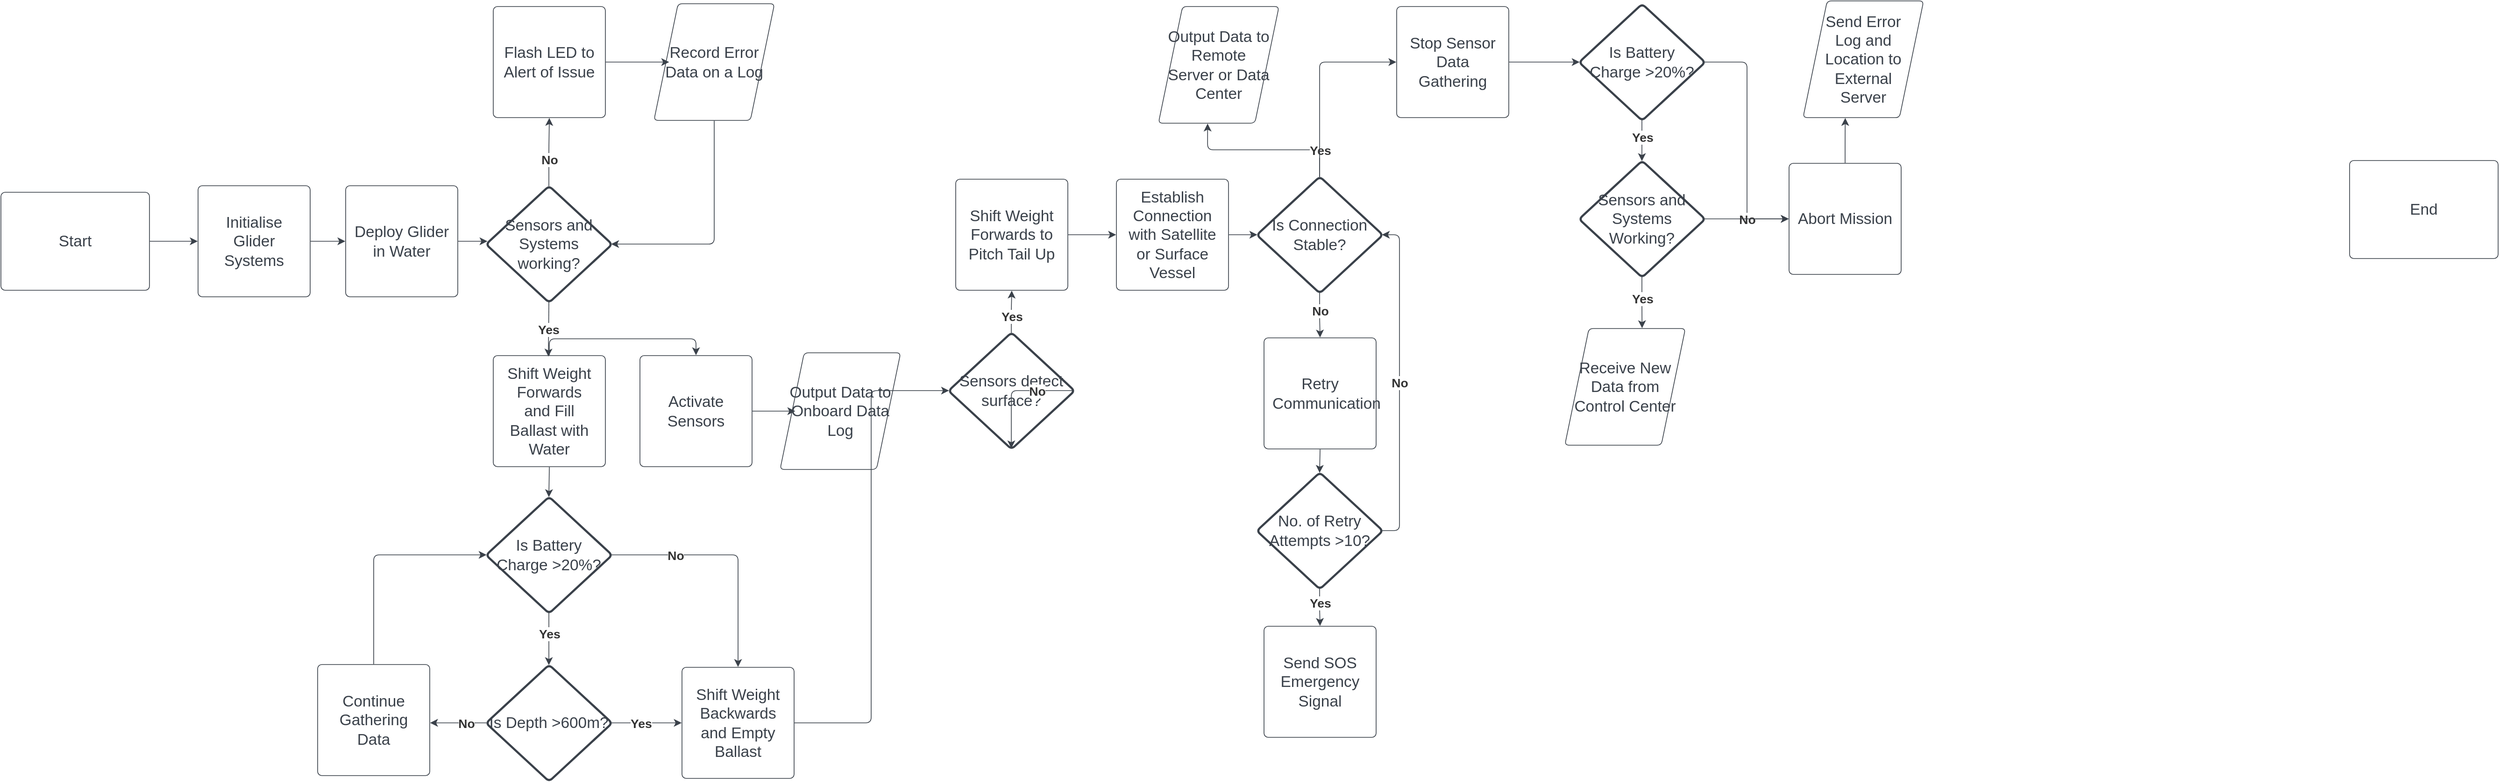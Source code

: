 <mxfile version="22.1.8" type="github">
  <diagram name="Page-1" id="x3W6leY62-dWqcaIC-tP">
    <mxGraphModel dx="2793" dy="803" grid="1" gridSize="10" guides="1" tooltips="1" connect="1" arrows="1" fold="1" page="1" pageScale="1" pageWidth="1600" pageHeight="900" math="0" shadow="0">
      <root>
        <mxCell id="0" />
        <mxCell id="1" parent="0" />
        <mxCell id="s7WTnuPXNOW6J2skyEX7-1" value="Start" style="html=1;overflow=block;blockSpacing=1;whiteSpace=wrap;fontSize=16.7;fontColor=#3a414a;spacing=3.8;strokeColor=#3a414a;strokeOpacity=100;fillOpacity=100;rounded=1;absoluteArcSize=1;arcSize=9;fillColor=#ffffff;strokeWidth=0.8;lucidId=AsTVSzRflWPJ;" vertex="1" parent="1">
          <mxGeometry x="-1400" y="625" width="159" height="105" as="geometry" />
        </mxCell>
        <mxCell id="s7WTnuPXNOW6J2skyEX7-2" value="End" style="html=1;overflow=block;blockSpacing=1;whiteSpace=wrap;fontSize=16.7;fontColor=#3a414a;spacing=3.8;strokeColor=#3a414a;strokeOpacity=100;fillOpacity=100;rounded=1;absoluteArcSize=1;arcSize=9;fillColor=#ffffff;strokeWidth=0.8;lucidId=AsTVDT.uQgR-;" vertex="1" parent="1">
          <mxGeometry x="1114" y="591" width="159" height="105" as="geometry" />
        </mxCell>
        <mxCell id="s7WTnuPXNOW6J2skyEX7-3" value="" style="html=1;jettySize=18;whiteSpace=wrap;fontSize=13;strokeColor=#3a414a;strokeOpacity=100;strokeWidth=0.8;rounded=1;arcSize=12;edgeStyle=orthogonalEdgeStyle;startArrow=none;exitX=1.002;exitY=0.5;exitPerimeter=0;entryX=-0.003;entryY=0.5;entryPerimeter=0;lucidId=AsTVRV2qvQLT;" edge="1" parent="1" source="s7WTnuPXNOW6J2skyEX7-1" target="s7WTnuPXNOW6J2skyEX7-4">
          <mxGeometry width="100" height="100" relative="1" as="geometry">
            <Array as="points" />
          </mxGeometry>
        </mxCell>
        <mxCell id="s7WTnuPXNOW6J2skyEX7-4" value="Initialise Glider Systems" style="html=1;overflow=block;blockSpacing=1;whiteSpace=wrap;fontSize=16.7;fontColor=#3a414a;spacing=9;strokeColor=#3a414a;strokeOpacity=100;fillOpacity=100;rounded=1;absoluteArcSize=1;arcSize=9;fillColor=#ffffff;strokeWidth=0.8;lucidId=AsTVzsjy2lNG;" vertex="1" parent="1">
          <mxGeometry x="-1189" y="618" width="120" height="119" as="geometry" />
        </mxCell>
        <mxCell id="s7WTnuPXNOW6J2skyEX7-5" value="Deploy Glider in Water" style="html=1;overflow=block;blockSpacing=1;whiteSpace=wrap;fontSize=16.7;fontColor=#3a414a;spacing=9;strokeColor=#3a414a;strokeOpacity=100;fillOpacity=100;rounded=1;absoluteArcSize=1;arcSize=9;fillColor=#ffffff;strokeWidth=0.8;lucidId=YDTVqDZ6cFZL;" vertex="1" parent="1">
          <mxGeometry x="-1031" y="618" width="120" height="119" as="geometry" />
        </mxCell>
        <mxCell id="s7WTnuPXNOW6J2skyEX7-6" value="" style="html=1;jettySize=18;whiteSpace=wrap;fontSize=13;strokeColor=#3a414a;strokeOpacity=100;strokeWidth=0.8;rounded=1;arcSize=12;edgeStyle=orthogonalEdgeStyle;startArrow=none;exitX=1.003;exitY=0.5;exitPerimeter=0;entryX=-0.003;entryY=0.5;entryPerimeter=0;lucidId=5DTVueXBn~fq;" edge="1" parent="1" source="s7WTnuPXNOW6J2skyEX7-4" target="s7WTnuPXNOW6J2skyEX7-5">
          <mxGeometry width="100" height="100" relative="1" as="geometry">
            <Array as="points" />
          </mxGeometry>
        </mxCell>
        <mxCell id="s7WTnuPXNOW6J2skyEX7-7" value="Shift Weight Forwards and  Fill Ballast with Water" style="html=1;overflow=block;blockSpacing=1;whiteSpace=wrap;fontSize=16.7;fontColor=#3a414a;spacing=9;strokeColor=#3a414a;strokeOpacity=100;fillOpacity=100;rounded=1;absoluteArcSize=1;arcSize=9;fillColor=#ffffff;strokeWidth=0.8;lucidId=5ETVm~x~REYm;" vertex="1" parent="1">
          <mxGeometry x="-873" y="800" width="120" height="119" as="geometry" />
        </mxCell>
        <mxCell id="s7WTnuPXNOW6J2skyEX7-8" value="Sensors and Systems working?" style="html=1;overflow=block;blockSpacing=1;whiteSpace=wrap;rhombus;fontSize=16.7;fontColor=#3a414a;spacing=3.8;strokeColor=#3a414a;strokeOpacity=100;fillOpacity=100;rounded=1;absoluteArcSize=1;arcSize=9;fillColor=#ffffff;strokeWidth=2.3;lucidId=gFTVZbqtd3im;" vertex="1" parent="1">
          <mxGeometry x="-881" y="618" width="135" height="125" as="geometry" />
        </mxCell>
        <mxCell id="s7WTnuPXNOW6J2skyEX7-9" value="" style="html=1;jettySize=18;whiteSpace=wrap;fontSize=13;strokeColor=#3a414a;strokeOpacity=100;strokeWidth=0.8;rounded=1;arcSize=12;edgeStyle=orthogonalEdgeStyle;startArrow=none;exitX=1.003;exitY=0.5;exitPerimeter=0;entryX=0.013;entryY=0.476;entryPerimeter=0;lucidId=nFTVrkDRM8i8;" edge="1" parent="1" source="s7WTnuPXNOW6J2skyEX7-5" target="s7WTnuPXNOW6J2skyEX7-8">
          <mxGeometry width="100" height="100" relative="1" as="geometry">
            <Array as="points" />
          </mxGeometry>
        </mxCell>
        <mxCell id="s7WTnuPXNOW6J2skyEX7-10" value="Flash LED to Alert of Issue" style="html=1;overflow=block;blockSpacing=1;whiteSpace=wrap;fontSize=16.7;fontColor=#3a414a;spacing=9;strokeColor=#3a414a;strokeOpacity=100;fillOpacity=100;rounded=1;absoluteArcSize=1;arcSize=9;fillColor=#ffffff;strokeWidth=0.8;lucidId=BHTVroN4kmrR;" vertex="1" parent="1">
          <mxGeometry x="-873" y="426" width="120" height="119" as="geometry" />
        </mxCell>
        <mxCell id="s7WTnuPXNOW6J2skyEX7-11" value="Record Error Data on a Log" style="html=1;overflow=block;blockSpacing=1;whiteSpace=wrap;shape=parallelogram;perimeter=parallelogramPerimeter;anchorPointDirection=0;fontSize=16.7;fontColor=#3a414a;spacing=9;strokeColor=#3a414a;strokeOpacity=100;fillOpacity=100;rounded=1;absoluteArcSize=1;arcSize=9;fillColor=#ffffff;strokeWidth=0.8;lucidId=XITV774vV4go;" vertex="1" parent="1">
          <mxGeometry x="-701" y="423" width="129" height="125" as="geometry" />
        </mxCell>
        <mxCell id="s7WTnuPXNOW6J2skyEX7-12" value="" style="html=1;jettySize=18;whiteSpace=wrap;fontSize=13;strokeColor=#3a414a;strokeOpacity=100;strokeWidth=0.8;rounded=1;arcSize=12;edgeStyle=orthogonalEdgeStyle;startArrow=none;exitX=1.003;exitY=0.5;exitPerimeter=0;entryX=0.126;entryY=0.5;entryPerimeter=0;lucidId=8ITVDwADlFRM;" edge="1" parent="1" source="s7WTnuPXNOW6J2skyEX7-10" target="s7WTnuPXNOW6J2skyEX7-11">
          <mxGeometry width="100" height="100" relative="1" as="geometry">
            <Array as="points" />
          </mxGeometry>
        </mxCell>
        <mxCell id="s7WTnuPXNOW6J2skyEX7-13" value="" style="html=1;jettySize=18;whiteSpace=wrap;fontSize=13.3;fontColor=#333333;fontStyle=1;strokeColor=#3a414a;strokeOpacity=100;strokeWidth=0.8;rounded=1;arcSize=12;edgeStyle=orthogonalEdgeStyle;startArrow=none;exitX=0.5;exitY=0.005;exitPerimeter=0;entryX=0.5;entryY=1.003;entryPerimeter=0;lucidId=aJTVHtj84Zk9;" edge="1" parent="1" source="s7WTnuPXNOW6J2skyEX7-8" target="s7WTnuPXNOW6J2skyEX7-10">
          <mxGeometry width="100" height="100" relative="1" as="geometry">
            <Array as="points" />
          </mxGeometry>
        </mxCell>
        <mxCell id="s7WTnuPXNOW6J2skyEX7-14" value="No" style="text;html=1;resizable=0;labelBackgroundColor=default;align=center;verticalAlign=middle;fontStyle=1;fontColor=#333333;fontSize=13.3;" vertex="1" parent="s7WTnuPXNOW6J2skyEX7-13">
          <mxGeometry x="-0.227" relative="1" as="geometry" />
        </mxCell>
        <mxCell id="s7WTnuPXNOW6J2skyEX7-15" value="" style="html=1;jettySize=18;whiteSpace=wrap;fontSize=13.3;fontColor=#333333;fontStyle=1;strokeColor=#3a414a;strokeOpacity=100;strokeWidth=0.8;rounded=1;arcSize=12;edgeStyle=orthogonalEdgeStyle;startArrow=none;exitX=0.5;exitY=0.995;exitPerimeter=0;lucidId=gKTVoc-PtiHA;" edge="1" parent="1" source="s7WTnuPXNOW6J2skyEX7-8">
          <mxGeometry width="100" height="100" relative="1" as="geometry">
            <Array as="points" />
            <mxPoint x="-814" y="801" as="targetPoint" />
          </mxGeometry>
        </mxCell>
        <mxCell id="s7WTnuPXNOW6J2skyEX7-16" value="Yes" style="text;html=1;resizable=0;labelBackgroundColor=default;align=center;verticalAlign=middle;fontStyle=1;fontColor=#333333;fontSize=13.3;" vertex="1" parent="s7WTnuPXNOW6J2skyEX7-15">
          <mxGeometry relative="1" as="geometry" />
        </mxCell>
        <mxCell id="s7WTnuPXNOW6J2skyEX7-17" value="" style="html=1;jettySize=18;whiteSpace=wrap;fontSize=13;strokeColor=#3a414a;strokeOpacity=100;strokeWidth=0.8;rounded=1;arcSize=12;edgeStyle=orthogonalEdgeStyle;startArrow=none;exitX=0.5;exitY=1.003;exitPerimeter=0;entryX=0.994;entryY=0.5;entryPerimeter=0;lucidId=xKTVdwcbtsRO;" edge="1" parent="1" source="s7WTnuPXNOW6J2skyEX7-11" target="s7WTnuPXNOW6J2skyEX7-8">
          <mxGeometry width="100" height="100" relative="1" as="geometry">
            <Array as="points" />
          </mxGeometry>
        </mxCell>
        <mxCell id="s7WTnuPXNOW6J2skyEX7-18" value="Activate Sensors" style="html=1;overflow=block;blockSpacing=1;whiteSpace=wrap;fontSize=16.7;fontColor=#3a414a;spacing=9;strokeColor=#3a414a;strokeOpacity=100;fillOpacity=100;rounded=1;absoluteArcSize=1;arcSize=9;fillColor=#ffffff;strokeWidth=0.8;lucidId=tMTV780zov4N;" vertex="1" parent="1">
          <mxGeometry x="-716" y="800" width="120" height="119" as="geometry" />
        </mxCell>
        <mxCell id="s7WTnuPXNOW6J2skyEX7-19" value="Output Data to Onboard Data Log" style="html=1;overflow=block;blockSpacing=1;whiteSpace=wrap;shape=parallelogram;perimeter=parallelogramPerimeter;anchorPointDirection=0;fontSize=16.7;fontColor=#3a414a;spacing=9;strokeColor=#3a414a;strokeOpacity=100;fillOpacity=100;rounded=1;absoluteArcSize=1;arcSize=9;fillColor=#ffffff;strokeWidth=0.8;lucidId=RMTVZZ6SgSI4;" vertex="1" parent="1">
          <mxGeometry x="-566" y="797" width="129" height="125" as="geometry" />
        </mxCell>
        <mxCell id="s7WTnuPXNOW6J2skyEX7-20" value="" style="html=1;jettySize=18;whiteSpace=wrap;fontSize=13;strokeColor=#3a414a;strokeOpacity=100;strokeWidth=0.8;rounded=1;arcSize=12;edgeStyle=orthogonalEdgeStyle;startArrow=none;exitX=1.003;exitY=0.5;exitPerimeter=0;entryX=0.126;entryY=0.5;entryPerimeter=0;lucidId=rNTVmKIW1fe2;" edge="1" parent="1" source="s7WTnuPXNOW6J2skyEX7-18" target="s7WTnuPXNOW6J2skyEX7-19">
          <mxGeometry width="100" height="100" relative="1" as="geometry">
            <Array as="points" />
          </mxGeometry>
        </mxCell>
        <mxCell id="s7WTnuPXNOW6J2skyEX7-21" value="" style="html=1;jettySize=18;whiteSpace=wrap;fontSize=13;strokeColor=#3a414a;strokeOpacity=100;strokeWidth=0.8;rounded=1;arcSize=12;edgeStyle=orthogonalEdgeStyle;startArrow=none;exitX=0.5;exitY=-0.003;exitPerimeter=0;entryX=0.5;entryY=-0.003;entryPerimeter=0;lucidId=mOTVLObXvtnB;" edge="1" parent="1" source="s7WTnuPXNOW6J2skyEX7-7" target="s7WTnuPXNOW6J2skyEX7-18">
          <mxGeometry width="100" height="100" relative="1" as="geometry">
            <Array as="points" />
          </mxGeometry>
        </mxCell>
        <mxCell id="s7WTnuPXNOW6J2skyEX7-22" value="Is Battery Charge &amp;gt;20%?" style="html=1;overflow=block;blockSpacing=1;whiteSpace=wrap;rhombus;fontSize=16.7;fontColor=#3a414a;spacing=3.8;strokeColor=#3a414a;strokeOpacity=100;fillOpacity=100;rounded=1;absoluteArcSize=1;arcSize=9;fillColor=#ffffff;strokeWidth=2.3;lucidId=TOTV9h66rI2b;" vertex="1" parent="1">
          <mxGeometry x="-881" y="951" width="135" height="125" as="geometry" />
        </mxCell>
        <mxCell id="s7WTnuPXNOW6J2skyEX7-23" value="" style="html=1;jettySize=18;whiteSpace=wrap;fontSize=13;strokeColor=#3a414a;strokeOpacity=100;strokeWidth=0.8;rounded=1;arcSize=12;edgeStyle=orthogonalEdgeStyle;startArrow=none;exitX=0.5;exitY=1.003;exitPerimeter=0;entryX=0.5;entryY=0.005;entryPerimeter=0;lucidId=-PTVs-RTm-~q;" edge="1" parent="1" source="s7WTnuPXNOW6J2skyEX7-7" target="s7WTnuPXNOW6J2skyEX7-22">
          <mxGeometry width="100" height="100" relative="1" as="geometry">
            <Array as="points" />
          </mxGeometry>
        </mxCell>
        <mxCell id="s7WTnuPXNOW6J2skyEX7-24" value="Continue Gathering Data" style="html=1;overflow=block;blockSpacing=1;whiteSpace=wrap;fontSize=16.7;fontColor=#3a414a;spacing=9;strokeColor=#3a414a;strokeOpacity=100;fillOpacity=100;rounded=1;absoluteArcSize=1;arcSize=9;fillColor=#ffffff;strokeWidth=0.8;lucidId=gRTVeWF4o_zg;" vertex="1" parent="1">
          <mxGeometry x="-1061" y="1131" width="120" height="119" as="geometry" />
        </mxCell>
        <mxCell id="s7WTnuPXNOW6J2skyEX7-25" value="Is Depth &amp;gt;600m?" style="html=1;overflow=block;blockSpacing=1;whiteSpace=wrap;rhombus;fontSize=16.7;fontColor=#3a414a;spacing=3.8;strokeColor=#3a414a;strokeOpacity=100;fillOpacity=100;rounded=1;absoluteArcSize=1;arcSize=9;fillColor=#ffffff;strokeWidth=2.3;lucidId=gSTVFSppvJXi;" vertex="1" parent="1">
          <mxGeometry x="-881" y="1131" width="135" height="125" as="geometry" />
        </mxCell>
        <mxCell id="s7WTnuPXNOW6J2skyEX7-26" value="" style="html=1;jettySize=18;whiteSpace=wrap;fontSize=13.3;fontColor=#333333;fontStyle=1;strokeColor=#3a414a;strokeOpacity=100;strokeWidth=0.8;rounded=1;arcSize=12;edgeStyle=orthogonalEdgeStyle;startArrow=none;exitX=0.5;exitY=0.995;exitPerimeter=0;entryX=0.5;entryY=0.005;entryPerimeter=0;lucidId=KTTVAaDr_~iQ;" edge="1" parent="1" source="s7WTnuPXNOW6J2skyEX7-22" target="s7WTnuPXNOW6J2skyEX7-25">
          <mxGeometry width="100" height="100" relative="1" as="geometry">
            <Array as="points" />
          </mxGeometry>
        </mxCell>
        <mxCell id="s7WTnuPXNOW6J2skyEX7-27" value="Yes" style="text;html=1;resizable=0;labelBackgroundColor=default;align=center;verticalAlign=middle;fontStyle=1;fontColor=#333333;fontSize=13.3;" vertex="1" parent="s7WTnuPXNOW6J2skyEX7-26">
          <mxGeometry x="-0.217" relative="1" as="geometry" />
        </mxCell>
        <mxCell id="s7WTnuPXNOW6J2skyEX7-28" value="Shift Weight Backwards and Empty Ballast" style="html=1;overflow=block;blockSpacing=1;whiteSpace=wrap;fontSize=16.7;fontColor=#3a414a;spacing=9;strokeColor=#3a414a;strokeOpacity=100;fillOpacity=100;rounded=1;absoluteArcSize=1;arcSize=9;fillColor=#ffffff;strokeWidth=0.8;lucidId=hWTVQJh.K~fi;" vertex="1" parent="1">
          <mxGeometry x="-671" y="1134" width="120" height="119" as="geometry" />
        </mxCell>
        <mxCell id="s7WTnuPXNOW6J2skyEX7-29" value="" style="html=1;jettySize=18;whiteSpace=wrap;fontSize=13.3;fontColor=#333333;fontStyle=1;strokeColor=#3a414a;strokeOpacity=100;strokeWidth=0.8;rounded=1;arcSize=12;edgeStyle=orthogonalEdgeStyle;startArrow=none;exitX=0.006;exitY=0.5;exitPerimeter=0;entryX=1.003;entryY=0.525;entryPerimeter=0;lucidId=Q2TVcN1D2rXm;" edge="1" parent="1" source="s7WTnuPXNOW6J2skyEX7-25" target="s7WTnuPXNOW6J2skyEX7-24">
          <mxGeometry width="100" height="100" relative="1" as="geometry">
            <Array as="points" />
          </mxGeometry>
        </mxCell>
        <mxCell id="s7WTnuPXNOW6J2skyEX7-30" value="No" style="text;html=1;resizable=0;labelBackgroundColor=default;align=center;verticalAlign=middle;fontStyle=1;fontColor=#333333;fontSize=13.3;" vertex="1" parent="s7WTnuPXNOW6J2skyEX7-29">
          <mxGeometry x="-0.251" relative="1" as="geometry" />
        </mxCell>
        <mxCell id="s7WTnuPXNOW6J2skyEX7-31" value="" style="html=1;jettySize=18;whiteSpace=wrap;fontSize=13;strokeColor=#3a414a;strokeOpacity=100;strokeWidth=0.8;rounded=1;arcSize=12;edgeStyle=orthogonalEdgeStyle;startArrow=none;exitX=0.5;exitY=-0.003;exitPerimeter=0;entryX=0.006;entryY=0.5;entryPerimeter=0;lucidId=W3TVp-4aysgk;" edge="1" parent="1" source="s7WTnuPXNOW6J2skyEX7-24" target="s7WTnuPXNOW6J2skyEX7-22">
          <mxGeometry width="100" height="100" relative="1" as="geometry">
            <Array as="points" />
          </mxGeometry>
        </mxCell>
        <mxCell id="s7WTnuPXNOW6J2skyEX7-32" value="" style="html=1;jettySize=18;whiteSpace=wrap;fontSize=13.3;fontColor=#333333;fontStyle=1;strokeColor=#3a414a;strokeOpacity=100;strokeWidth=0.8;rounded=1;arcSize=12;edgeStyle=orthogonalEdgeStyle;startArrow=none;exitX=0.994;exitY=0.5;exitPerimeter=0;entryX=-0.003;entryY=0.5;entryPerimeter=0;lucidId=ScUVHS3gC8ee;" edge="1" parent="1" source="s7WTnuPXNOW6J2skyEX7-25" target="s7WTnuPXNOW6J2skyEX7-28">
          <mxGeometry width="100" height="100" relative="1" as="geometry">
            <Array as="points" />
          </mxGeometry>
        </mxCell>
        <mxCell id="s7WTnuPXNOW6J2skyEX7-33" value="Yes" style="text;html=1;resizable=0;labelBackgroundColor=default;align=center;verticalAlign=middle;fontStyle=1;fontColor=#333333;fontSize=13.3;" vertex="1" parent="s7WTnuPXNOW6J2skyEX7-32">
          <mxGeometry x="-0.162" relative="1" as="geometry" />
        </mxCell>
        <mxCell id="s7WTnuPXNOW6J2skyEX7-34" value="" style="html=1;jettySize=18;whiteSpace=wrap;fontSize=13.3;fontColor=#333333;fontStyle=1;strokeColor=#3a414a;strokeOpacity=100;strokeWidth=0.8;rounded=1;arcSize=12;edgeStyle=orthogonalEdgeStyle;startArrow=none;exitX=0.994;exitY=0.5;exitPerimeter=0;entryX=0.5;entryY=-0.003;entryPerimeter=0;lucidId=4cUVZg3LoazD;" edge="1" parent="1" source="s7WTnuPXNOW6J2skyEX7-22" target="s7WTnuPXNOW6J2skyEX7-28">
          <mxGeometry width="100" height="100" relative="1" as="geometry">
            <Array as="points" />
          </mxGeometry>
        </mxCell>
        <mxCell id="s7WTnuPXNOW6J2skyEX7-35" value="No" style="text;html=1;resizable=0;labelBackgroundColor=default;align=center;verticalAlign=middle;fontStyle=1;fontColor=#333333;fontSize=13.3;" vertex="1" parent="s7WTnuPXNOW6J2skyEX7-34">
          <mxGeometry x="-0.459" relative="1" as="geometry" />
        </mxCell>
        <mxCell id="s7WTnuPXNOW6J2skyEX7-36" value="Sensors detect surface?" style="html=1;overflow=block;blockSpacing=1;whiteSpace=wrap;rhombus;fontSize=16.7;fontColor=#3a414a;spacing=3.8;strokeColor=#3a414a;strokeOpacity=100;fillOpacity=100;rounded=1;absoluteArcSize=1;arcSize=9;fillColor=#ffffff;strokeWidth=2.3;lucidId=ueUVGRdrRhw9;" vertex="1" parent="1">
          <mxGeometry x="-386" y="775" width="135" height="125" as="geometry" />
        </mxCell>
        <mxCell id="s7WTnuPXNOW6J2skyEX7-37" value="" style="html=1;jettySize=18;whiteSpace=wrap;fontSize=13;strokeColor=#3a414a;strokeOpacity=100;strokeWidth=0.8;rounded=1;arcSize=12;edgeStyle=orthogonalEdgeStyle;startArrow=none;exitX=1.003;exitY=0.5;exitPerimeter=0;entryX=0.006;entryY=0.5;entryPerimeter=0;lucidId=OeUVAD7~1OYH;" edge="1" parent="1" source="s7WTnuPXNOW6J2skyEX7-28" target="s7WTnuPXNOW6J2skyEX7-36">
          <mxGeometry width="100" height="100" relative="1" as="geometry">
            <Array as="points" />
          </mxGeometry>
        </mxCell>
        <mxCell id="s7WTnuPXNOW6J2skyEX7-38" value="Shift Weight Forwards to Pitch Tail Up" style="html=1;overflow=block;blockSpacing=1;whiteSpace=wrap;fontSize=16.7;fontColor=#3a414a;spacing=9;strokeColor=#3a414a;strokeOpacity=100;fillOpacity=100;rounded=1;absoluteArcSize=1;arcSize=9;fillColor=#ffffff;strokeWidth=0.8;lucidId=ufUVTLtUT0vQ;" vertex="1" parent="1">
          <mxGeometry x="-378" y="611" width="120" height="119" as="geometry" />
        </mxCell>
        <mxCell id="s7WTnuPXNOW6J2skyEX7-39" value="Establish Connection with Satellite or Surface Vessel" style="html=1;overflow=block;blockSpacing=1;whiteSpace=wrap;fontSize=16.7;fontColor=#3a414a;spacing=9;strokeColor=#3a414a;strokeOpacity=100;fillOpacity=100;rounded=1;absoluteArcSize=1;arcSize=9;fillColor=#ffffff;strokeWidth=0.8;lucidId=yfUVi20aux17;" vertex="1" parent="1">
          <mxGeometry x="-206" y="611" width="120" height="119" as="geometry" />
        </mxCell>
        <mxCell id="s7WTnuPXNOW6J2skyEX7-40" value="" style="html=1;jettySize=18;whiteSpace=wrap;fontSize=13.3;fontColor=#333333;fontStyle=1;strokeColor=#3a414a;strokeOpacity=100;strokeWidth=0.8;rounded=1;arcSize=12;edgeStyle=orthogonalEdgeStyle;startArrow=none;exitX=0.994;exitY=0.5;exitPerimeter=0;entryX=0.5;entryY=0.995;entryPerimeter=0;lucidId=~gUVkw0bkqCv;" edge="1" parent="1" source="s7WTnuPXNOW6J2skyEX7-36" target="s7WTnuPXNOW6J2skyEX7-36">
          <mxGeometry width="100" height="100" relative="1" as="geometry">
            <Array as="points">
              <mxPoint x="-252" y="837" generated="1" />
              <mxPoint x="-319" y="899" generated="1" />
            </Array>
          </mxGeometry>
        </mxCell>
        <mxCell id="s7WTnuPXNOW6J2skyEX7-41" value="No" style="text;html=1;resizable=0;labelBackgroundColor=default;align=center;verticalAlign=middle;fontStyle=1;fontColor=#333333;fontSize=13.3;" vertex="1" parent="s7WTnuPXNOW6J2skyEX7-40">
          <mxGeometry x="-0.396" relative="1" as="geometry" />
        </mxCell>
        <mxCell id="s7WTnuPXNOW6J2skyEX7-42" value="" style="html=1;jettySize=18;whiteSpace=wrap;fontSize=13.3;fontColor=#333333;fontStyle=1;strokeColor=#3a414a;strokeOpacity=100;strokeWidth=0.8;rounded=1;arcSize=12;edgeStyle=orthogonalEdgeStyle;startArrow=none;exitX=0.5;exitY=0.005;exitPerimeter=0;entryX=0.5;entryY=1.003;entryPerimeter=0;lucidId=_hUVAqHsgBwF;" edge="1" parent="1" source="s7WTnuPXNOW6J2skyEX7-36" target="s7WTnuPXNOW6J2skyEX7-38">
          <mxGeometry width="100" height="100" relative="1" as="geometry">
            <Array as="points" />
          </mxGeometry>
        </mxCell>
        <mxCell id="s7WTnuPXNOW6J2skyEX7-43" value="Yes" style="text;html=1;resizable=0;labelBackgroundColor=default;align=center;verticalAlign=middle;fontStyle=1;fontColor=#333333;fontSize=13.3;" vertex="1" parent="s7WTnuPXNOW6J2skyEX7-42">
          <mxGeometry x="-0.221" relative="1" as="geometry" />
        </mxCell>
        <mxCell id="s7WTnuPXNOW6J2skyEX7-44" value="" style="html=1;jettySize=18;whiteSpace=wrap;fontSize=13;strokeColor=#3a414a;strokeOpacity=100;strokeWidth=0.8;rounded=1;arcSize=12;edgeStyle=orthogonalEdgeStyle;startArrow=none;exitX=1.003;exitY=0.5;exitPerimeter=0;entryX=-0.003;entryY=0.5;entryPerimeter=0;lucidId=kiUV5uvYsnTb;" edge="1" parent="1" source="s7WTnuPXNOW6J2skyEX7-38" target="s7WTnuPXNOW6J2skyEX7-39">
          <mxGeometry width="100" height="100" relative="1" as="geometry">
            <Array as="points" />
          </mxGeometry>
        </mxCell>
        <mxCell id="s7WTnuPXNOW6J2skyEX7-45" value="Is Connection Stable?" style="html=1;overflow=block;blockSpacing=1;whiteSpace=wrap;rhombus;fontSize=16.7;fontColor=#3a414a;spacing=3.8;strokeColor=#3a414a;strokeOpacity=100;fillOpacity=100;rounded=1;absoluteArcSize=1;arcSize=9;fillColor=#ffffff;strokeWidth=2.3;lucidId=CiUVsbAx1R4J;" vertex="1" parent="1">
          <mxGeometry x="-56" y="608" width="135" height="125" as="geometry" />
        </mxCell>
        <mxCell id="s7WTnuPXNOW6J2skyEX7-46" value="" style="html=1;jettySize=18;whiteSpace=wrap;fontSize=13;strokeColor=#3a414a;strokeOpacity=100;strokeWidth=0.8;rounded=1;arcSize=12;edgeStyle=orthogonalEdgeStyle;startArrow=none;exitX=1.003;exitY=0.5;exitPerimeter=0;entryX=0.006;entryY=0.5;entryPerimeter=0;lucidId=ZoUV3_74He0Z;" edge="1" parent="1" source="s7WTnuPXNOW6J2skyEX7-39" target="s7WTnuPXNOW6J2skyEX7-45">
          <mxGeometry width="100" height="100" relative="1" as="geometry">
            <Array as="points" />
          </mxGeometry>
        </mxCell>
        <mxCell id="s7WTnuPXNOW6J2skyEX7-47" value="Retry Communication" style="html=1;overflow=block;blockSpacing=1;whiteSpace=wrap;fontSize=16.7;fontColor=#3a414a;spacing=9;strokeColor=#3a414a;strokeOpacity=100;fillOpacity=100;rounded=1;absoluteArcSize=1;arcSize=9;fillColor=#ffffff;strokeWidth=0.8;lucidId=utUVE7nfj1N7;" vertex="1" parent="1">
          <mxGeometry x="-48" y="781" width="120" height="119" as="geometry" />
        </mxCell>
        <mxCell id="s7WTnuPXNOW6J2skyEX7-48" value="" style="html=1;jettySize=18;whiteSpace=wrap;fontSize=13.3;fontColor=#333333;fontStyle=1;strokeColor=#3a414a;strokeOpacity=100;strokeWidth=0.8;rounded=1;arcSize=12;edgeStyle=orthogonalEdgeStyle;startArrow=none;exitX=0.5;exitY=0.995;exitPerimeter=0;entryX=0.5;entryY=-0.003;entryPerimeter=0;lucidId=pvUV3uXuMXPS;" edge="1" parent="1" source="s7WTnuPXNOW6J2skyEX7-45" target="s7WTnuPXNOW6J2skyEX7-47">
          <mxGeometry width="100" height="100" relative="1" as="geometry">
            <Array as="points" />
          </mxGeometry>
        </mxCell>
        <mxCell id="s7WTnuPXNOW6J2skyEX7-49" value="No" style="text;html=1;resizable=0;labelBackgroundColor=default;align=center;verticalAlign=middle;fontStyle=1;fontColor=#333333;fontSize=13.3;" vertex="1" parent="s7WTnuPXNOW6J2skyEX7-48">
          <mxGeometry x="-0.204" relative="1" as="geometry" />
        </mxCell>
        <mxCell id="s7WTnuPXNOW6J2skyEX7-50" value="" style="html=1;jettySize=18;whiteSpace=wrap;fontSize=13;strokeColor=#3a414a;strokeOpacity=100;strokeWidth=0.8;rounded=1;arcSize=12;edgeStyle=orthogonalEdgeStyle;startArrow=none;exitX=0.5;exitY=1.003;exitPerimeter=0;entryX=0.5;entryY=0.005;entryPerimeter=0;lucidId=SBUVwsjEu3Ze;" edge="1" parent="1" source="s7WTnuPXNOW6J2skyEX7-47" target="s7WTnuPXNOW6J2skyEX7-51">
          <mxGeometry width="100" height="100" relative="1" as="geometry">
            <Array as="points" />
          </mxGeometry>
        </mxCell>
        <mxCell id="s7WTnuPXNOW6J2skyEX7-51" value="No. of Retry Attempts &amp;gt;10?" style="html=1;overflow=block;blockSpacing=1;whiteSpace=wrap;rhombus;fontSize=16.7;fontColor=#3a414a;spacing=3.8;strokeColor=#3a414a;strokeOpacity=100;fillOpacity=100;rounded=1;absoluteArcSize=1;arcSize=9;fillColor=#ffffff;strokeWidth=2.3;lucidId=eCUVGpCOM796;" vertex="1" parent="1">
          <mxGeometry x="-56" y="925" width="135" height="125" as="geometry" />
        </mxCell>
        <mxCell id="s7WTnuPXNOW6J2skyEX7-52" value="" style="html=1;jettySize=18;whiteSpace=wrap;fontSize=13.3;fontColor=#333333;fontStyle=1;strokeColor=#3a414a;strokeOpacity=100;strokeWidth=0.8;rounded=1;arcSize=12;edgeStyle=orthogonalEdgeStyle;startArrow=none;exitX=0.994;exitY=0.5;exitPerimeter=0;entryX=0.994;entryY=0.5;entryPerimeter=0;lucidId=rDUVps.Rehkx;" edge="1" parent="1" source="s7WTnuPXNOW6J2skyEX7-51" target="s7WTnuPXNOW6J2skyEX7-45">
          <mxGeometry width="100" height="100" relative="1" as="geometry">
            <Array as="points" />
          </mxGeometry>
        </mxCell>
        <mxCell id="s7WTnuPXNOW6J2skyEX7-53" value="No" style="text;html=1;resizable=0;labelBackgroundColor=default;align=center;verticalAlign=middle;fontStyle=1;fontColor=#333333;fontSize=13.3;" vertex="1" parent="s7WTnuPXNOW6J2skyEX7-52">
          <mxGeometry relative="1" as="geometry" />
        </mxCell>
        <mxCell id="s7WTnuPXNOW6J2skyEX7-54" value="Send SOS Emergency Signal" style="html=1;overflow=block;blockSpacing=1;whiteSpace=wrap;fontSize=16.7;fontColor=#3a414a;spacing=9;strokeColor=#3a414a;strokeOpacity=100;fillOpacity=100;rounded=1;absoluteArcSize=1;arcSize=9;fillColor=#ffffff;strokeWidth=0.8;lucidId=BDUVcMeU-quQ;" vertex="1" parent="1">
          <mxGeometry x="-48" y="1090" width="120" height="119" as="geometry" />
        </mxCell>
        <mxCell id="s7WTnuPXNOW6J2skyEX7-55" value="" style="html=1;jettySize=18;whiteSpace=wrap;fontSize=13.3;fontColor=#333333;fontStyle=1;strokeColor=#3a414a;strokeOpacity=100;strokeWidth=0.8;rounded=1;arcSize=12;edgeStyle=orthogonalEdgeStyle;startArrow=none;exitX=0.5;exitY=0.995;exitPerimeter=0;entryX=0.5;entryY=-0.003;entryPerimeter=0;lucidId=3DUVM_oiQbUb;" edge="1" parent="1" source="s7WTnuPXNOW6J2skyEX7-51" target="s7WTnuPXNOW6J2skyEX7-54">
          <mxGeometry width="100" height="100" relative="1" as="geometry">
            <Array as="points" />
          </mxGeometry>
        </mxCell>
        <mxCell id="s7WTnuPXNOW6J2skyEX7-56" value="Yes" style="text;html=1;resizable=0;labelBackgroundColor=default;align=center;verticalAlign=middle;fontStyle=1;fontColor=#333333;fontSize=13.3;" vertex="1" parent="s7WTnuPXNOW6J2skyEX7-55">
          <mxGeometry x="-0.256" relative="1" as="geometry" />
        </mxCell>
        <mxCell id="s7WTnuPXNOW6J2skyEX7-57" value="Output Data to Remote Server or Data Center" style="html=1;overflow=block;blockSpacing=1;whiteSpace=wrap;shape=parallelogram;perimeter=parallelogramPerimeter;anchorPointDirection=0;fontSize=16.7;fontColor=#3a414a;spacing=9;strokeColor=#3a414a;strokeOpacity=100;fillOpacity=100;rounded=1;absoluteArcSize=1;arcSize=9;fillColor=#ffffff;strokeWidth=0.8;lucidId=zFUVQ6NEeKnS;" vertex="1" parent="1">
          <mxGeometry x="-161" y="426" width="129" height="125" as="geometry" />
        </mxCell>
        <mxCell id="s7WTnuPXNOW6J2skyEX7-58" value="" style="html=1;jettySize=18;whiteSpace=wrap;fontSize=13.3;fontColor=#333333;fontStyle=1;strokeColor=#3a414a;strokeOpacity=100;strokeWidth=0.8;rounded=1;arcSize=12;edgeStyle=orthogonalEdgeStyle;startArrow=none;exitX=0.5;exitY=0.005;exitPerimeter=0;entryX=0.408;entryY=1.003;entryPerimeter=0;lucidId=vGUVwyQjZNi~;" edge="1" parent="1" source="s7WTnuPXNOW6J2skyEX7-45" target="s7WTnuPXNOW6J2skyEX7-57">
          <mxGeometry width="100" height="100" relative="1" as="geometry">
            <Array as="points" />
          </mxGeometry>
        </mxCell>
        <mxCell id="s7WTnuPXNOW6J2skyEX7-59" value="Yes" style="text;html=1;resizable=0;labelBackgroundColor=default;align=center;verticalAlign=middle;fontStyle=1;fontColor=#333333;fontSize=13.3;" vertex="1" parent="s7WTnuPXNOW6J2skyEX7-58">
          <mxGeometry x="-0.677" relative="1" as="geometry" />
        </mxCell>
        <mxCell id="s7WTnuPXNOW6J2skyEX7-60" value="" style="html=1;jettySize=18;whiteSpace=wrap;fontSize=13;strokeColor=#3a414a;strokeOpacity=100;strokeWidth=0.8;rounded=1;arcSize=12;edgeStyle=orthogonalEdgeStyle;startArrow=none;exitX=0.5;exitY=0.005;exitPerimeter=0;entryX=-0.003;entryY=0.5;entryPerimeter=0;lucidId=lLUVY~Rh2nIf;" edge="1" parent="1" source="s7WTnuPXNOW6J2skyEX7-45" target="s7WTnuPXNOW6J2skyEX7-63">
          <mxGeometry width="100" height="100" relative="1" as="geometry">
            <Array as="points" />
          </mxGeometry>
        </mxCell>
        <mxCell id="s7WTnuPXNOW6J2skyEX7-61" value="Sensors and Systems Working?" style="html=1;overflow=block;blockSpacing=1;whiteSpace=wrap;rhombus;fontSize=16.7;fontColor=#3a414a;spacing=3.8;strokeColor=#3a414a;strokeOpacity=100;fillOpacity=100;rounded=1;absoluteArcSize=1;arcSize=9;fillColor=#ffffff;strokeWidth=2.3;lucidId=oMUV1LnPZD3j;" vertex="1" parent="1">
          <mxGeometry x="289" y="591" width="135" height="125" as="geometry" />
        </mxCell>
        <mxCell id="s7WTnuPXNOW6J2skyEX7-62" value="Is Battery Charge &amp;gt;20%?" style="html=1;overflow=block;blockSpacing=1;whiteSpace=wrap;rhombus;fontSize=16.7;fontColor=#3a414a;spacing=3.8;strokeColor=#3a414a;strokeOpacity=100;fillOpacity=100;rounded=1;absoluteArcSize=1;arcSize=9;fillColor=#ffffff;strokeWidth=2.3;lucidId=6MUVkfNY~SoI;" vertex="1" parent="1">
          <mxGeometry x="289" y="423" width="135" height="125" as="geometry" />
        </mxCell>
        <mxCell id="s7WTnuPXNOW6J2skyEX7-63" value="Stop Sensor Data Gathering" style="html=1;overflow=block;blockSpacing=1;whiteSpace=wrap;fontSize=16.7;fontColor=#3a414a;spacing=9;strokeColor=#3a414a;strokeOpacity=100;fillOpacity=100;rounded=1;absoluteArcSize=1;arcSize=9;fillColor=#ffffff;strokeWidth=0.8;lucidId=_MUVK38ZubOA;" vertex="1" parent="1">
          <mxGeometry x="94" y="426" width="120" height="119" as="geometry" />
        </mxCell>
        <mxCell id="s7WTnuPXNOW6J2skyEX7-64" value="" style="html=1;jettySize=18;whiteSpace=wrap;fontSize=13;strokeColor=#3a414a;strokeOpacity=100;strokeWidth=0.8;rounded=1;arcSize=12;edgeStyle=orthogonalEdgeStyle;startArrow=none;exitX=1.003;exitY=0.5;exitPerimeter=0;entryX=0.006;entryY=0.5;entryPerimeter=0;lucidId=ANUVhUj2y_OH;" edge="1" parent="1" source="s7WTnuPXNOW6J2skyEX7-63" target="s7WTnuPXNOW6J2skyEX7-62">
          <mxGeometry width="100" height="100" relative="1" as="geometry">
            <Array as="points" />
          </mxGeometry>
        </mxCell>
        <mxCell id="s7WTnuPXNOW6J2skyEX7-65" value="" style="html=1;jettySize=18;whiteSpace=wrap;fontSize=13.3;fontColor=#333333;fontStyle=1;strokeColor=#3a414a;strokeOpacity=100;strokeWidth=0.8;rounded=1;arcSize=12;edgeStyle=orthogonalEdgeStyle;startArrow=none;exitX=0.5;exitY=0.995;exitPerimeter=0;entryX=0.5;entryY=0.005;entryPerimeter=0;lucidId=SNUVm87.o8OP;" edge="1" parent="1" source="s7WTnuPXNOW6J2skyEX7-62" target="s7WTnuPXNOW6J2skyEX7-61">
          <mxGeometry width="100" height="100" relative="1" as="geometry">
            <Array as="points" />
          </mxGeometry>
        </mxCell>
        <mxCell id="s7WTnuPXNOW6J2skyEX7-66" value="Yes" style="text;html=1;resizable=0;labelBackgroundColor=default;align=center;verticalAlign=middle;fontStyle=1;fontColor=#333333;fontSize=13.3;" vertex="1" parent="s7WTnuPXNOW6J2skyEX7-65">
          <mxGeometry x="-0.196" relative="1" as="geometry" />
        </mxCell>
        <mxCell id="s7WTnuPXNOW6J2skyEX7-67" value="Abort Mission" style="html=1;overflow=block;blockSpacing=1;whiteSpace=wrap;fontSize=16.7;fontColor=#3a414a;spacing=9;strokeColor=#3a414a;strokeOpacity=100;fillOpacity=100;rounded=1;absoluteArcSize=1;arcSize=9;fillColor=#ffffff;strokeWidth=0.8;lucidId=HOUVgvcs5lXh;" vertex="1" parent="1">
          <mxGeometry x="514" y="594" width="120" height="119" as="geometry" />
        </mxCell>
        <mxCell id="s7WTnuPXNOW6J2skyEX7-68" value="" style="html=1;jettySize=18;whiteSpace=wrap;fontSize=13.3;fontColor=#333333;fontStyle=1;strokeColor=#3a414a;strokeOpacity=100;strokeWidth=0.8;rounded=1;arcSize=12;edgeStyle=orthogonalEdgeStyle;startArrow=none;exitX=0.994;exitY=0.5;exitPerimeter=0;entryX=-0.003;entryY=0.5;entryPerimeter=0;lucidId=rPUV8Mbel30a;" edge="1" parent="1" source="s7WTnuPXNOW6J2skyEX7-62" target="s7WTnuPXNOW6J2skyEX7-67">
          <mxGeometry width="100" height="100" relative="1" as="geometry">
            <Array as="points" />
          </mxGeometry>
        </mxCell>
        <mxCell id="s7WTnuPXNOW6J2skyEX7-69" value="No" style="text;html=1;resizable=0;labelBackgroundColor=default;align=center;verticalAlign=middle;fontStyle=1;fontColor=#333333;fontSize=13.3;" vertex="1" parent="s7WTnuPXNOW6J2skyEX7-68">
          <mxGeometry x="0.655" relative="1" as="geometry" />
        </mxCell>
        <mxCell id="s7WTnuPXNOW6J2skyEX7-70" value="Send Error Log and Location to External Server" style="html=1;overflow=block;blockSpacing=1;whiteSpace=wrap;shape=parallelogram;perimeter=parallelogramPerimeter;anchorPointDirection=0;fontSize=16.7;fontColor=#3a414a;spacing=9;strokeColor=#3a414a;strokeOpacity=100;fillOpacity=100;rounded=1;absoluteArcSize=1;arcSize=9;fillColor=#ffffff;strokeWidth=0.8;lucidId=DPUV-RcbPd~.;" vertex="1" parent="1">
          <mxGeometry x="529" y="420" width="129" height="125" as="geometry" />
        </mxCell>
        <mxCell id="s7WTnuPXNOW6J2skyEX7-71" value="" style="html=1;jettySize=18;whiteSpace=wrap;fontSize=13;strokeColor=#3a414a;strokeOpacity=100;strokeWidth=0.8;rounded=1;arcSize=12;edgeStyle=orthogonalEdgeStyle;startArrow=none;exitX=0.5;exitY=-0.003;exitPerimeter=0;entryX=0.35;entryY=1.003;entryPerimeter=0;lucidId=zTUVfRl-xSmz;" edge="1" parent="1" source="s7WTnuPXNOW6J2skyEX7-67" target="s7WTnuPXNOW6J2skyEX7-70">
          <mxGeometry width="100" height="100" relative="1" as="geometry">
            <Array as="points" />
          </mxGeometry>
        </mxCell>
        <mxCell id="s7WTnuPXNOW6J2skyEX7-72" value="" style="html=1;jettySize=18;whiteSpace=wrap;fontSize=13;strokeColor=#3a414a;strokeOpacity=100;strokeWidth=0.8;rounded=1;arcSize=12;edgeStyle=orthogonalEdgeStyle;startArrow=none;exitX=0.994;exitY=0.5;exitPerimeter=0;entryX=-0.003;entryY=0.5;entryPerimeter=0;lucidId=lUUVk.3yWacN;" edge="1" parent="1" source="s7WTnuPXNOW6J2skyEX7-61" target="s7WTnuPXNOW6J2skyEX7-67">
          <mxGeometry width="100" height="100" relative="1" as="geometry">
            <Array as="points" />
          </mxGeometry>
        </mxCell>
        <mxCell id="s7WTnuPXNOW6J2skyEX7-73" value="Receive New Data from Control Center" style="html=1;overflow=block;blockSpacing=1;whiteSpace=wrap;shape=parallelogram;perimeter=parallelogramPerimeter;anchorPointDirection=0;fontSize=16.7;fontColor=#3a414a;spacing=9;strokeColor=#3a414a;strokeOpacity=100;fillOpacity=100;rounded=1;absoluteArcSize=1;arcSize=9;fillColor=#ffffff;strokeWidth=0.8;lucidId=PXUVXLXHNt9U;" vertex="1" parent="1">
          <mxGeometry x="274" y="771" width="129" height="125" as="geometry" />
        </mxCell>
        <mxCell id="s7WTnuPXNOW6J2skyEX7-74" value="" style="html=1;jettySize=18;whiteSpace=wrap;fontSize=13.3;fontColor=#333333;fontStyle=1;strokeColor=#3a414a;strokeOpacity=100;strokeWidth=0.8;rounded=1;arcSize=12;edgeStyle=orthogonalEdgeStyle;startArrow=none;exitX=0.5;exitY=0.995;exitPerimeter=0;entryX=0.641;entryY=-0.003;entryPerimeter=0;lucidId=gYUV-vHolZjt;" edge="1" parent="1" source="s7WTnuPXNOW6J2skyEX7-61" target="s7WTnuPXNOW6J2skyEX7-73">
          <mxGeometry width="100" height="100" relative="1" as="geometry">
            <Array as="points" />
          </mxGeometry>
        </mxCell>
        <mxCell id="s7WTnuPXNOW6J2skyEX7-75" value="Yes" style="text;html=1;resizable=0;labelBackgroundColor=default;align=center;verticalAlign=middle;fontStyle=1;fontColor=#333333;fontSize=13.3;" vertex="1" parent="s7WTnuPXNOW6J2skyEX7-74">
          <mxGeometry x="-0.17" relative="1" as="geometry" />
        </mxCell>
      </root>
    </mxGraphModel>
  </diagram>
</mxfile>
